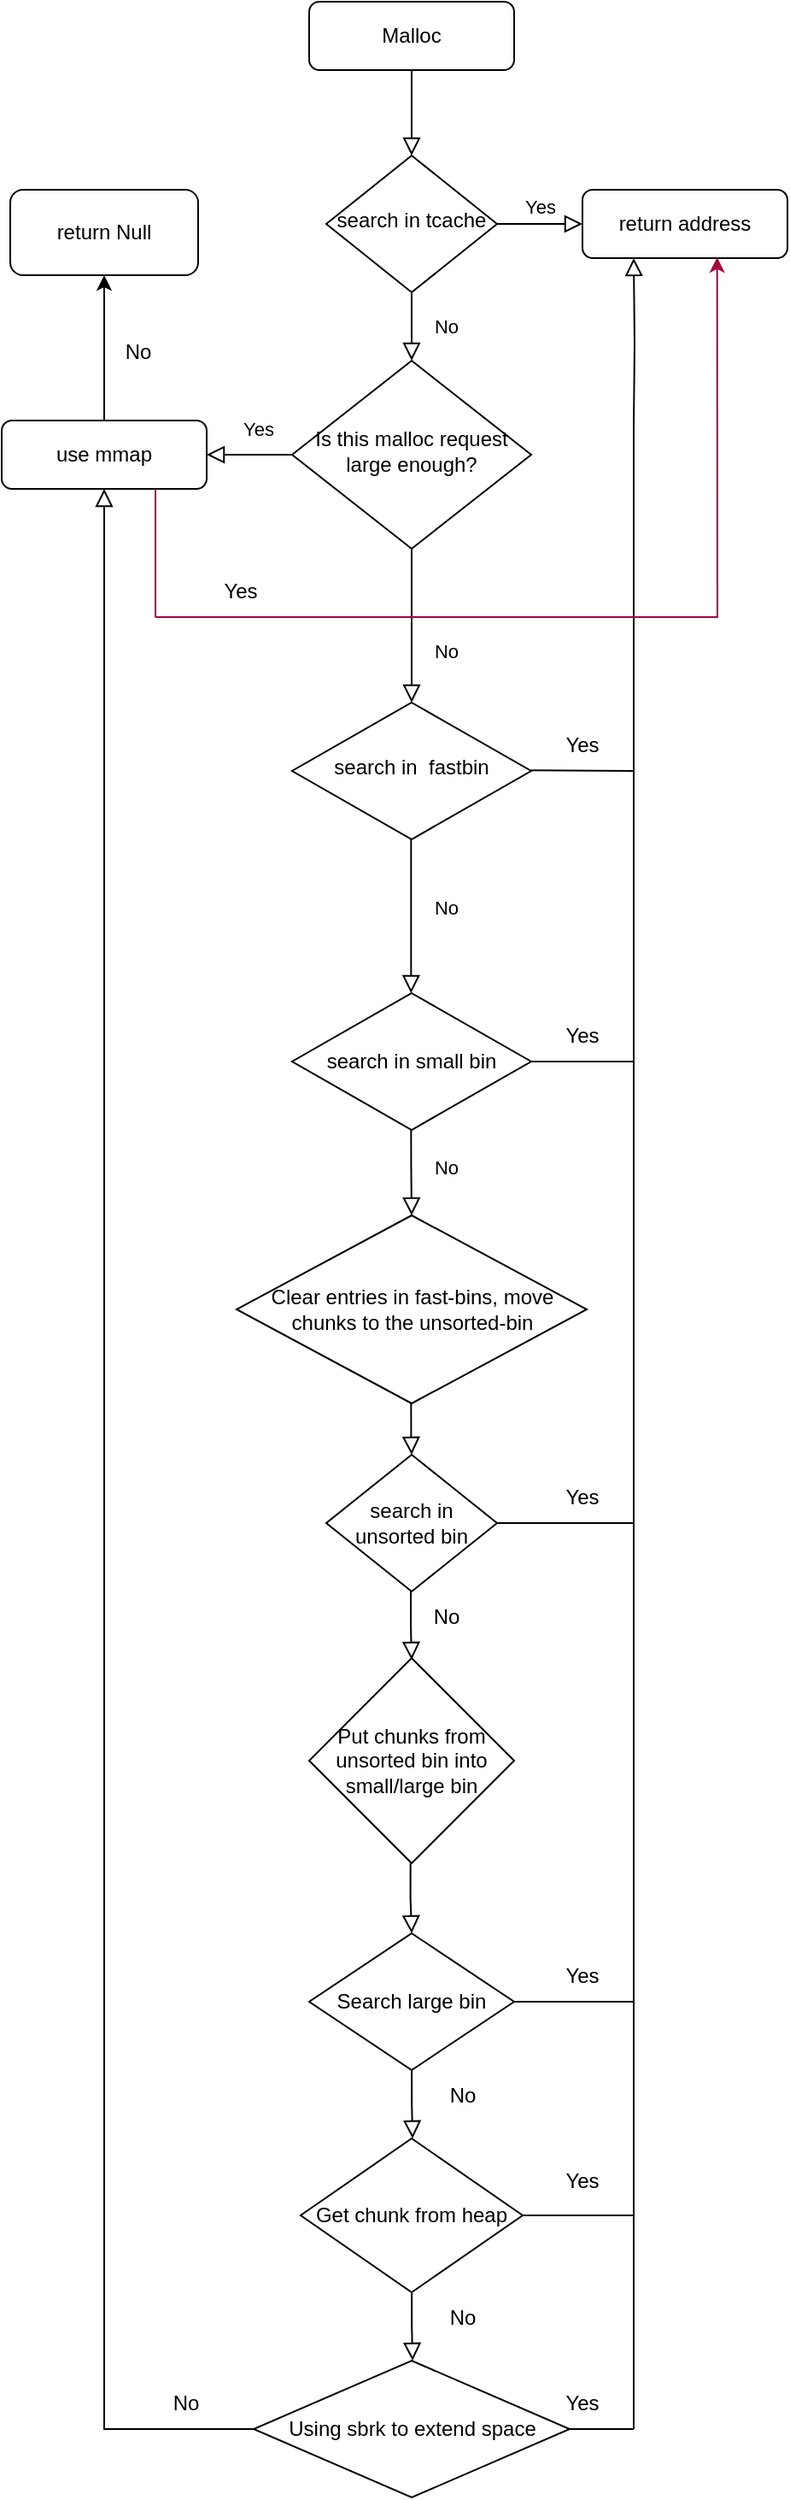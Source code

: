 <mxfile version="20.2.2" type="github">
  <diagram id="C5RBs43oDa-KdzZeNtuy" name="Page-1">
    <mxGraphModel dx="1482" dy="433" grid="1" gridSize="10" guides="1" tooltips="1" connect="1" arrows="1" fold="1" page="1" pageScale="1" pageWidth="827" pageHeight="1169" math="0" shadow="0">
      <root>
        <mxCell id="WIyWlLk6GJQsqaUBKTNV-0" />
        <mxCell id="WIyWlLk6GJQsqaUBKTNV-1" parent="WIyWlLk6GJQsqaUBKTNV-0" />
        <mxCell id="WIyWlLk6GJQsqaUBKTNV-2" value="" style="rounded=0;html=1;jettySize=auto;orthogonalLoop=1;fontSize=11;endArrow=block;endFill=0;endSize=8;strokeWidth=1;shadow=0;labelBackgroundColor=none;edgeStyle=orthogonalEdgeStyle;" parent="WIyWlLk6GJQsqaUBKTNV-1" source="WIyWlLk6GJQsqaUBKTNV-3" target="WIyWlLk6GJQsqaUBKTNV-6" edge="1">
          <mxGeometry relative="1" as="geometry" />
        </mxCell>
        <mxCell id="WIyWlLk6GJQsqaUBKTNV-3" value="Malloc" style="rounded=1;whiteSpace=wrap;html=1;fontSize=12;glass=0;strokeWidth=1;shadow=0;" parent="WIyWlLk6GJQsqaUBKTNV-1" vertex="1">
          <mxGeometry x="160" y="80" width="120" height="40" as="geometry" />
        </mxCell>
        <mxCell id="WIyWlLk6GJQsqaUBKTNV-4" value="No" style="rounded=0;html=1;jettySize=auto;orthogonalLoop=1;fontSize=11;endArrow=block;endFill=0;endSize=8;strokeWidth=1;shadow=0;labelBackgroundColor=none;edgeStyle=orthogonalEdgeStyle;" parent="WIyWlLk6GJQsqaUBKTNV-1" source="WIyWlLk6GJQsqaUBKTNV-6" target="WIyWlLk6GJQsqaUBKTNV-10" edge="1">
          <mxGeometry y="20" relative="1" as="geometry">
            <mxPoint as="offset" />
          </mxGeometry>
        </mxCell>
        <mxCell id="WIyWlLk6GJQsqaUBKTNV-5" value="Yes" style="edgeStyle=orthogonalEdgeStyle;rounded=0;html=1;jettySize=auto;orthogonalLoop=1;fontSize=11;endArrow=block;endFill=0;endSize=8;strokeWidth=1;shadow=0;labelBackgroundColor=none;" parent="WIyWlLk6GJQsqaUBKTNV-1" source="WIyWlLk6GJQsqaUBKTNV-6" target="WIyWlLk6GJQsqaUBKTNV-7" edge="1">
          <mxGeometry y="10" relative="1" as="geometry">
            <mxPoint as="offset" />
          </mxGeometry>
        </mxCell>
        <mxCell id="WIyWlLk6GJQsqaUBKTNV-6" value="search in tcache" style="rhombus;whiteSpace=wrap;html=1;shadow=0;fontFamily=Helvetica;fontSize=12;align=center;strokeWidth=1;spacing=6;spacingTop=-4;" parent="WIyWlLk6GJQsqaUBKTNV-1" vertex="1">
          <mxGeometry x="170" y="170" width="100" height="80" as="geometry" />
        </mxCell>
        <mxCell id="WIyWlLk6GJQsqaUBKTNV-7" value="return address" style="rounded=1;whiteSpace=wrap;html=1;fontSize=12;glass=0;strokeWidth=1;shadow=0;" parent="WIyWlLk6GJQsqaUBKTNV-1" vertex="1">
          <mxGeometry x="320" y="190" width="120" height="40" as="geometry" />
        </mxCell>
        <mxCell id="WIyWlLk6GJQsqaUBKTNV-8" value="No" style="rounded=0;html=1;jettySize=auto;orthogonalLoop=1;fontSize=11;endArrow=block;endFill=0;endSize=8;strokeWidth=1;shadow=0;labelBackgroundColor=none;edgeStyle=orthogonalEdgeStyle;" parent="WIyWlLk6GJQsqaUBKTNV-1" source="WIyWlLk6GJQsqaUBKTNV-10" edge="1">
          <mxGeometry x="0.333" y="20" relative="1" as="geometry">
            <mxPoint as="offset" />
            <mxPoint x="220" y="490" as="targetPoint" />
          </mxGeometry>
        </mxCell>
        <mxCell id="WIyWlLk6GJQsqaUBKTNV-9" value="Yes" style="edgeStyle=orthogonalEdgeStyle;rounded=0;html=1;jettySize=auto;orthogonalLoop=1;fontSize=11;endArrow=block;endFill=0;endSize=8;strokeWidth=1;shadow=0;labelBackgroundColor=none;exitX=0;exitY=0.5;exitDx=0;exitDy=0;" parent="WIyWlLk6GJQsqaUBKTNV-1" source="WIyWlLk6GJQsqaUBKTNV-10" edge="1">
          <mxGeometry x="-0.2" y="-15" relative="1" as="geometry">
            <mxPoint as="offset" />
            <mxPoint x="100" y="345" as="targetPoint" />
            <Array as="points">
              <mxPoint x="110" y="345" />
              <mxPoint x="110" y="345" />
            </Array>
          </mxGeometry>
        </mxCell>
        <mxCell id="WIyWlLk6GJQsqaUBKTNV-10" value="Is this malloc request large enough?" style="rhombus;whiteSpace=wrap;html=1;shadow=0;fontFamily=Helvetica;fontSize=12;align=center;strokeWidth=1;spacing=6;spacingTop=-4;" parent="WIyWlLk6GJQsqaUBKTNV-1" vertex="1">
          <mxGeometry x="150" y="290" width="140" height="110" as="geometry" />
        </mxCell>
        <mxCell id="LZnhyjSrcPgde9gPbSWK-0" value="search in &amp;nbsp;fastbin" style="rhombus;whiteSpace=wrap;html=1;shadow=0;fontFamily=Helvetica;fontSize=12;align=center;strokeWidth=1;spacing=6;spacingTop=-4;" parent="WIyWlLk6GJQsqaUBKTNV-1" vertex="1">
          <mxGeometry x="150" y="490" width="140" height="80" as="geometry" />
        </mxCell>
        <mxCell id="LZnhyjSrcPgde9gPbSWK-1" value="" style="endArrow=none;html=1;rounded=0;" parent="WIyWlLk6GJQsqaUBKTNV-1" edge="1">
          <mxGeometry width="50" height="50" relative="1" as="geometry">
            <mxPoint x="290" y="529.58" as="sourcePoint" />
            <mxPoint x="350" y="530" as="targetPoint" />
          </mxGeometry>
        </mxCell>
        <mxCell id="LZnhyjSrcPgde9gPbSWK-2" value="" style="endArrow=none;html=1;rounded=0;" parent="WIyWlLk6GJQsqaUBKTNV-1" edge="1">
          <mxGeometry width="50" height="50" relative="1" as="geometry">
            <mxPoint x="350" y="530" as="sourcePoint" />
            <mxPoint x="350" y="330" as="targetPoint" />
          </mxGeometry>
        </mxCell>
        <mxCell id="LZnhyjSrcPgde9gPbSWK-3" value="Yes" style="text;html=1;strokeColor=none;fillColor=none;align=center;verticalAlign=middle;whiteSpace=wrap;rounded=0;" parent="WIyWlLk6GJQsqaUBKTNV-1" vertex="1">
          <mxGeometry x="290" y="500" width="60" height="30" as="geometry" />
        </mxCell>
        <mxCell id="LZnhyjSrcPgde9gPbSWK-4" value="No" style="rounded=0;html=1;jettySize=auto;orthogonalLoop=1;fontSize=11;endArrow=block;endFill=0;endSize=8;strokeWidth=1;shadow=0;labelBackgroundColor=none;edgeStyle=orthogonalEdgeStyle;" parent="WIyWlLk6GJQsqaUBKTNV-1" edge="1">
          <mxGeometry x="-0.111" y="20" relative="1" as="geometry">
            <mxPoint as="offset" />
            <mxPoint x="219.66" y="570.0" as="sourcePoint" />
            <mxPoint x="219.66" y="660" as="targetPoint" />
          </mxGeometry>
        </mxCell>
        <mxCell id="LZnhyjSrcPgde9gPbSWK-5" value="search in small bin" style="rhombus;whiteSpace=wrap;html=1;" parent="WIyWlLk6GJQsqaUBKTNV-1" vertex="1">
          <mxGeometry x="150" y="660" width="140" height="80" as="geometry" />
        </mxCell>
        <mxCell id="LZnhyjSrcPgde9gPbSWK-6" value="" style="endArrow=none;html=1;rounded=0;exitX=1;exitY=0.5;exitDx=0;exitDy=0;" parent="WIyWlLk6GJQsqaUBKTNV-1" source="LZnhyjSrcPgde9gPbSWK-5" edge="1">
          <mxGeometry width="50" height="50" relative="1" as="geometry">
            <mxPoint x="310" y="640" as="sourcePoint" />
            <mxPoint x="350" y="700" as="targetPoint" />
          </mxGeometry>
        </mxCell>
        <mxCell id="LZnhyjSrcPgde9gPbSWK-7" value="" style="endArrow=none;html=1;rounded=0;entryX=1;entryY=1;entryDx=0;entryDy=0;" parent="WIyWlLk6GJQsqaUBKTNV-1" target="LZnhyjSrcPgde9gPbSWK-3" edge="1">
          <mxGeometry width="50" height="50" relative="1" as="geometry">
            <mxPoint x="350" y="700" as="sourcePoint" />
            <mxPoint x="360" y="590" as="targetPoint" />
          </mxGeometry>
        </mxCell>
        <mxCell id="LZnhyjSrcPgde9gPbSWK-8" value="Yes" style="text;html=1;strokeColor=none;fillColor=none;align=center;verticalAlign=middle;whiteSpace=wrap;rounded=0;" parent="WIyWlLk6GJQsqaUBKTNV-1" vertex="1">
          <mxGeometry x="290" y="670" width="60" height="30" as="geometry" />
        </mxCell>
        <mxCell id="LZnhyjSrcPgde9gPbSWK-9" value="use mmap" style="rounded=1;whiteSpace=wrap;html=1;fontSize=12;glass=0;strokeWidth=1;shadow=0;" parent="WIyWlLk6GJQsqaUBKTNV-1" vertex="1">
          <mxGeometry x="-20" y="325" width="120" height="40" as="geometry" />
        </mxCell>
        <mxCell id="LZnhyjSrcPgde9gPbSWK-10" value="" style="rounded=0;html=1;jettySize=auto;orthogonalLoop=1;fontSize=11;endArrow=block;endFill=0;endSize=8;strokeWidth=1;shadow=0;labelBackgroundColor=none;edgeStyle=orthogonalEdgeStyle;entryX=0.25;entryY=1;entryDx=0;entryDy=0;" parent="WIyWlLk6GJQsqaUBKTNV-1" target="WIyWlLk6GJQsqaUBKTNV-7" edge="1">
          <mxGeometry x="-1" y="30" relative="1" as="geometry">
            <mxPoint as="offset" />
            <mxPoint x="350" y="330" as="sourcePoint" />
            <mxPoint x="349.31" y="300" as="targetPoint" />
          </mxGeometry>
        </mxCell>
        <mxCell id="LZnhyjSrcPgde9gPbSWK-12" value="No" style="rounded=0;html=1;jettySize=auto;orthogonalLoop=1;fontSize=11;endArrow=block;endFill=0;endSize=8;strokeWidth=1;shadow=0;labelBackgroundColor=none;edgeStyle=orthogonalEdgeStyle;" parent="WIyWlLk6GJQsqaUBKTNV-1" edge="1">
          <mxGeometry x="-0.111" y="20" relative="1" as="geometry">
            <mxPoint as="offset" />
            <mxPoint x="219.66" y="740.0" as="sourcePoint" />
            <mxPoint x="220" y="790" as="targetPoint" />
            <Array as="points">
              <mxPoint x="220" y="760" />
              <mxPoint x="220" y="760" />
            </Array>
          </mxGeometry>
        </mxCell>
        <mxCell id="LZnhyjSrcPgde9gPbSWK-14" value="Clear entries in fast-bins, move chunks to the unsorted-bin" style="rhombus;whiteSpace=wrap;html=1;" parent="WIyWlLk6GJQsqaUBKTNV-1" vertex="1">
          <mxGeometry x="117.5" y="790" width="205" height="110" as="geometry" />
        </mxCell>
        <mxCell id="LZnhyjSrcPgde9gPbSWK-16" value="" style="endArrow=none;html=1;rounded=0;entryX=1;entryY=1;entryDx=0;entryDy=0;" parent="WIyWlLk6GJQsqaUBKTNV-1" target="LZnhyjSrcPgde9gPbSWK-8" edge="1">
          <mxGeometry width="50" height="50" relative="1" as="geometry">
            <mxPoint x="350" y="970" as="sourcePoint" />
            <mxPoint x="230" y="750" as="targetPoint" />
          </mxGeometry>
        </mxCell>
        <mxCell id="LZnhyjSrcPgde9gPbSWK-19" value="" style="rounded=0;html=1;jettySize=auto;orthogonalLoop=1;fontSize=11;endArrow=block;endFill=0;endSize=8;strokeWidth=1;shadow=0;labelBackgroundColor=none;edgeStyle=orthogonalEdgeStyle;" parent="WIyWlLk6GJQsqaUBKTNV-1" edge="1">
          <mxGeometry x="-0.111" y="20" relative="1" as="geometry">
            <mxPoint as="offset" />
            <mxPoint x="219.66" y="900" as="sourcePoint" />
            <mxPoint x="220" y="930" as="targetPoint" />
            <Array as="points">
              <mxPoint x="220" y="920" />
              <mxPoint x="220" y="920" />
            </Array>
          </mxGeometry>
        </mxCell>
        <mxCell id="LZnhyjSrcPgde9gPbSWK-20" value="search in unsorted bin" style="rhombus;whiteSpace=wrap;html=1;" parent="WIyWlLk6GJQsqaUBKTNV-1" vertex="1">
          <mxGeometry x="170" y="930" width="100" height="80" as="geometry" />
        </mxCell>
        <mxCell id="LZnhyjSrcPgde9gPbSWK-21" value="" style="endArrow=none;html=1;rounded=0;exitX=1;exitY=0.5;exitDx=0;exitDy=0;" parent="WIyWlLk6GJQsqaUBKTNV-1" source="LZnhyjSrcPgde9gPbSWK-20" edge="1">
          <mxGeometry width="50" height="50" relative="1" as="geometry">
            <mxPoint x="180" y="880" as="sourcePoint" />
            <mxPoint x="350" y="970" as="targetPoint" />
          </mxGeometry>
        </mxCell>
        <mxCell id="S1Z8hwwc7efvkq5VSSDY-0" value="Yes" style="text;html=1;strokeColor=none;fillColor=none;align=center;verticalAlign=middle;whiteSpace=wrap;rounded=0;" vertex="1" parent="WIyWlLk6GJQsqaUBKTNV-1">
          <mxGeometry x="290" y="940" width="60" height="30" as="geometry" />
        </mxCell>
        <mxCell id="S1Z8hwwc7efvkq5VSSDY-2" value="" style="rounded=0;html=1;jettySize=auto;orthogonalLoop=1;fontSize=11;endArrow=block;endFill=0;endSize=8;strokeWidth=1;shadow=0;labelBackgroundColor=none;edgeStyle=orthogonalEdgeStyle;" edge="1" parent="WIyWlLk6GJQsqaUBKTNV-1">
          <mxGeometry x="-0.111" y="20" relative="1" as="geometry">
            <mxPoint as="offset" />
            <mxPoint x="219.5" y="1010" as="sourcePoint" />
            <mxPoint x="220" y="1050" as="targetPoint" />
            <Array as="points">
              <mxPoint x="219.84" y="1030" />
              <mxPoint x="219.84" y="1030" />
            </Array>
          </mxGeometry>
        </mxCell>
        <mxCell id="S1Z8hwwc7efvkq5VSSDY-4" value="No" style="text;html=1;align=center;verticalAlign=middle;resizable=0;points=[];autosize=1;strokeColor=none;fillColor=none;" vertex="1" parent="WIyWlLk6GJQsqaUBKTNV-1">
          <mxGeometry x="220" y="1010" width="40" height="30" as="geometry" />
        </mxCell>
        <mxCell id="S1Z8hwwc7efvkq5VSSDY-5" value="Put chunks from unsorted bin into small/large bin" style="rhombus;whiteSpace=wrap;html=1;" vertex="1" parent="WIyWlLk6GJQsqaUBKTNV-1">
          <mxGeometry x="160" y="1049" width="120" height="120" as="geometry" />
        </mxCell>
        <mxCell id="S1Z8hwwc7efvkq5VSSDY-6" value="" style="rounded=0;html=1;jettySize=auto;orthogonalLoop=1;fontSize=11;endArrow=block;endFill=0;endSize=8;strokeWidth=1;shadow=0;labelBackgroundColor=none;edgeStyle=orthogonalEdgeStyle;entryX=0.5;entryY=0;entryDx=0;entryDy=0;" edge="1" parent="WIyWlLk6GJQsqaUBKTNV-1" target="S1Z8hwwc7efvkq5VSSDY-8">
          <mxGeometry x="-0.111" y="20" relative="1" as="geometry">
            <mxPoint as="offset" />
            <mxPoint x="219.33" y="1169" as="sourcePoint" />
            <mxPoint x="219.83" y="1209" as="targetPoint" />
            <Array as="points">
              <mxPoint x="219" y="1189" />
              <mxPoint x="220" y="1189" />
            </Array>
          </mxGeometry>
        </mxCell>
        <mxCell id="S1Z8hwwc7efvkq5VSSDY-8" value="Search large bin" style="rhombus;whiteSpace=wrap;html=1;" vertex="1" parent="WIyWlLk6GJQsqaUBKTNV-1">
          <mxGeometry x="160" y="1210" width="120" height="80" as="geometry" />
        </mxCell>
        <mxCell id="S1Z8hwwc7efvkq5VSSDY-9" value="" style="endArrow=none;html=1;rounded=0;" edge="1" parent="WIyWlLk6GJQsqaUBKTNV-1">
          <mxGeometry width="50" height="50" relative="1" as="geometry">
            <mxPoint x="280" y="1250" as="sourcePoint" />
            <mxPoint x="350" y="1250" as="targetPoint" />
          </mxGeometry>
        </mxCell>
        <mxCell id="S1Z8hwwc7efvkq5VSSDY-10" value="" style="endArrow=none;html=1;rounded=0;entryX=1;entryY=1;entryDx=0;entryDy=0;" edge="1" parent="WIyWlLk6GJQsqaUBKTNV-1" target="S1Z8hwwc7efvkq5VSSDY-0">
          <mxGeometry width="50" height="50" relative="1" as="geometry">
            <mxPoint x="350" y="1250" as="sourcePoint" />
            <mxPoint x="300" y="1060" as="targetPoint" />
          </mxGeometry>
        </mxCell>
        <mxCell id="S1Z8hwwc7efvkq5VSSDY-11" value="Yes" style="text;html=1;strokeColor=none;fillColor=none;align=center;verticalAlign=middle;whiteSpace=wrap;rounded=0;" vertex="1" parent="WIyWlLk6GJQsqaUBKTNV-1">
          <mxGeometry x="290" y="1220" width="60" height="30" as="geometry" />
        </mxCell>
        <mxCell id="S1Z8hwwc7efvkq5VSSDY-12" value="" style="rounded=0;html=1;jettySize=auto;orthogonalLoop=1;fontSize=11;endArrow=block;endFill=0;endSize=8;strokeWidth=1;shadow=0;labelBackgroundColor=none;edgeStyle=orthogonalEdgeStyle;" edge="1" parent="WIyWlLk6GJQsqaUBKTNV-1">
          <mxGeometry x="-0.111" y="20" relative="1" as="geometry">
            <mxPoint as="offset" />
            <mxPoint x="220.05" y="1290" as="sourcePoint" />
            <mxPoint x="220.55" y="1330" as="targetPoint" />
            <Array as="points">
              <mxPoint x="219.72" y="1310" />
            </Array>
          </mxGeometry>
        </mxCell>
        <mxCell id="S1Z8hwwc7efvkq5VSSDY-13" value="No" style="text;html=1;strokeColor=none;fillColor=none;align=center;verticalAlign=middle;whiteSpace=wrap;rounded=0;" vertex="1" parent="WIyWlLk6GJQsqaUBKTNV-1">
          <mxGeometry x="220" y="1290" width="60" height="30" as="geometry" />
        </mxCell>
        <mxCell id="S1Z8hwwc7efvkq5VSSDY-14" value="Get chunk from heap" style="rhombus;whiteSpace=wrap;html=1;" vertex="1" parent="WIyWlLk6GJQsqaUBKTNV-1">
          <mxGeometry x="155" y="1330" width="130" height="90" as="geometry" />
        </mxCell>
        <mxCell id="S1Z8hwwc7efvkq5VSSDY-15" value="" style="endArrow=none;html=1;rounded=0;exitX=1;exitY=0.5;exitDx=0;exitDy=0;" edge="1" parent="WIyWlLk6GJQsqaUBKTNV-1" source="S1Z8hwwc7efvkq5VSSDY-14">
          <mxGeometry width="50" height="50" relative="1" as="geometry">
            <mxPoint x="200" y="1420" as="sourcePoint" />
            <mxPoint x="350" y="1375" as="targetPoint" />
          </mxGeometry>
        </mxCell>
        <mxCell id="S1Z8hwwc7efvkq5VSSDY-16" value="" style="endArrow=none;html=1;rounded=0;entryX=1;entryY=1;entryDx=0;entryDy=0;" edge="1" parent="WIyWlLk6GJQsqaUBKTNV-1" target="S1Z8hwwc7efvkq5VSSDY-11">
          <mxGeometry width="50" height="50" relative="1" as="geometry">
            <mxPoint x="350" y="1500" as="sourcePoint" />
            <mxPoint x="250" y="1370" as="targetPoint" />
          </mxGeometry>
        </mxCell>
        <mxCell id="S1Z8hwwc7efvkq5VSSDY-17" value="Yes" style="text;html=1;strokeColor=none;fillColor=none;align=center;verticalAlign=middle;whiteSpace=wrap;rounded=0;" vertex="1" parent="WIyWlLk6GJQsqaUBKTNV-1">
          <mxGeometry x="290" y="1340" width="60" height="30" as="geometry" />
        </mxCell>
        <mxCell id="S1Z8hwwc7efvkq5VSSDY-19" value="" style="rounded=0;html=1;jettySize=auto;orthogonalLoop=1;fontSize=11;endArrow=block;endFill=0;endSize=8;strokeWidth=1;shadow=0;labelBackgroundColor=none;edgeStyle=orthogonalEdgeStyle;" edge="1" parent="WIyWlLk6GJQsqaUBKTNV-1">
          <mxGeometry x="-0.111" y="20" relative="1" as="geometry">
            <mxPoint as="offset" />
            <mxPoint x="220.05" y="1420" as="sourcePoint" />
            <mxPoint x="220.55" y="1460" as="targetPoint" />
            <Array as="points">
              <mxPoint x="219.72" y="1440" />
            </Array>
          </mxGeometry>
        </mxCell>
        <mxCell id="S1Z8hwwc7efvkq5VSSDY-20" value="No" style="text;html=1;strokeColor=none;fillColor=none;align=center;verticalAlign=middle;whiteSpace=wrap;rounded=0;" vertex="1" parent="WIyWlLk6GJQsqaUBKTNV-1">
          <mxGeometry x="220" y="1420" width="60" height="30" as="geometry" />
        </mxCell>
        <mxCell id="S1Z8hwwc7efvkq5VSSDY-21" value="Using sbrk to extend space" style="rhombus;whiteSpace=wrap;html=1;" vertex="1" parent="WIyWlLk6GJQsqaUBKTNV-1">
          <mxGeometry x="127.5" y="1460" width="185" height="80" as="geometry" />
        </mxCell>
        <mxCell id="S1Z8hwwc7efvkq5VSSDY-22" value="" style="endArrow=none;html=1;rounded=0;exitX=1;exitY=0.5;exitDx=0;exitDy=0;" edge="1" parent="WIyWlLk6GJQsqaUBKTNV-1" source="S1Z8hwwc7efvkq5VSSDY-21">
          <mxGeometry width="50" height="50" relative="1" as="geometry">
            <mxPoint x="200" y="1570" as="sourcePoint" />
            <mxPoint x="350" y="1500" as="targetPoint" />
          </mxGeometry>
        </mxCell>
        <mxCell id="S1Z8hwwc7efvkq5VSSDY-23" value="Yes" style="text;html=1;strokeColor=none;fillColor=none;align=center;verticalAlign=middle;whiteSpace=wrap;rounded=0;" vertex="1" parent="WIyWlLk6GJQsqaUBKTNV-1">
          <mxGeometry x="290" y="1470" width="60" height="30" as="geometry" />
        </mxCell>
        <mxCell id="S1Z8hwwc7efvkq5VSSDY-25" value="" style="rounded=0;html=1;jettySize=auto;orthogonalLoop=1;fontSize=11;endArrow=block;endFill=0;endSize=8;strokeWidth=1;shadow=0;labelBackgroundColor=none;edgeStyle=orthogonalEdgeStyle;exitX=0;exitY=0.5;exitDx=0;exitDy=0;entryX=0.5;entryY=1;entryDx=0;entryDy=0;" edge="1" parent="WIyWlLk6GJQsqaUBKTNV-1" source="S1Z8hwwc7efvkq5VSSDY-21" target="LZnhyjSrcPgde9gPbSWK-9">
          <mxGeometry x="-0.111" y="20" relative="1" as="geometry">
            <mxPoint as="offset" />
            <mxPoint x="50.05" y="1470" as="sourcePoint" />
            <mxPoint x="40" y="520" as="targetPoint" />
            <Array as="points">
              <mxPoint x="40" y="1500" />
            </Array>
          </mxGeometry>
        </mxCell>
        <mxCell id="S1Z8hwwc7efvkq5VSSDY-26" value="No" style="text;html=1;strokeColor=none;fillColor=none;align=center;verticalAlign=middle;whiteSpace=wrap;rounded=0;" vertex="1" parent="WIyWlLk6GJQsqaUBKTNV-1">
          <mxGeometry x="57.5" y="1470" width="60" height="30" as="geometry" />
        </mxCell>
        <mxCell id="S1Z8hwwc7efvkq5VSSDY-27" value="" style="endArrow=classic;html=1;rounded=0;entryX=0.657;entryY=0.987;entryDx=0;entryDy=0;entryPerimeter=0;fillColor=#d80073;strokeColor=#A50040;" edge="1" parent="WIyWlLk6GJQsqaUBKTNV-1" target="WIyWlLk6GJQsqaUBKTNV-7">
          <mxGeometry width="50" height="50" relative="1" as="geometry">
            <mxPoint x="70" y="440" as="sourcePoint" />
            <mxPoint x="410" y="440" as="targetPoint" />
            <Array as="points">
              <mxPoint x="240" y="440" />
              <mxPoint x="399" y="440" />
            </Array>
          </mxGeometry>
        </mxCell>
        <mxCell id="S1Z8hwwc7efvkq5VSSDY-28" value="" style="endArrow=none;html=1;rounded=0;entryX=0.75;entryY=1;entryDx=0;entryDy=0;fillColor=#d80073;strokeColor=#A50040;" edge="1" parent="WIyWlLk6GJQsqaUBKTNV-1" target="LZnhyjSrcPgde9gPbSWK-9">
          <mxGeometry width="50" height="50" relative="1" as="geometry">
            <mxPoint x="70" y="440" as="sourcePoint" />
            <mxPoint x="240" y="350" as="targetPoint" />
          </mxGeometry>
        </mxCell>
        <mxCell id="S1Z8hwwc7efvkq5VSSDY-29" value="Yes" style="text;html=1;strokeColor=none;fillColor=none;align=center;verticalAlign=middle;whiteSpace=wrap;rounded=0;" vertex="1" parent="WIyWlLk6GJQsqaUBKTNV-1">
          <mxGeometry x="90" y="410" width="60" height="30" as="geometry" />
        </mxCell>
        <mxCell id="S1Z8hwwc7efvkq5VSSDY-30" value="" style="endArrow=classic;html=1;rounded=0;exitX=0.5;exitY=0;exitDx=0;exitDy=0;" edge="1" parent="WIyWlLk6GJQsqaUBKTNV-1" source="LZnhyjSrcPgde9gPbSWK-9">
          <mxGeometry width="50" height="50" relative="1" as="geometry">
            <mxPoint x="60" y="290" as="sourcePoint" />
            <mxPoint x="40" y="240" as="targetPoint" />
          </mxGeometry>
        </mxCell>
        <mxCell id="S1Z8hwwc7efvkq5VSSDY-32" value="No" style="text;html=1;strokeColor=none;fillColor=none;align=center;verticalAlign=middle;whiteSpace=wrap;rounded=0;" vertex="1" parent="WIyWlLk6GJQsqaUBKTNV-1">
          <mxGeometry x="30" y="270" width="60" height="30" as="geometry" />
        </mxCell>
        <mxCell id="S1Z8hwwc7efvkq5VSSDY-33" value="return Null" style="rounded=1;whiteSpace=wrap;html=1;" vertex="1" parent="WIyWlLk6GJQsqaUBKTNV-1">
          <mxGeometry x="-15" y="190" width="110" height="50" as="geometry" />
        </mxCell>
      </root>
    </mxGraphModel>
  </diagram>
</mxfile>
